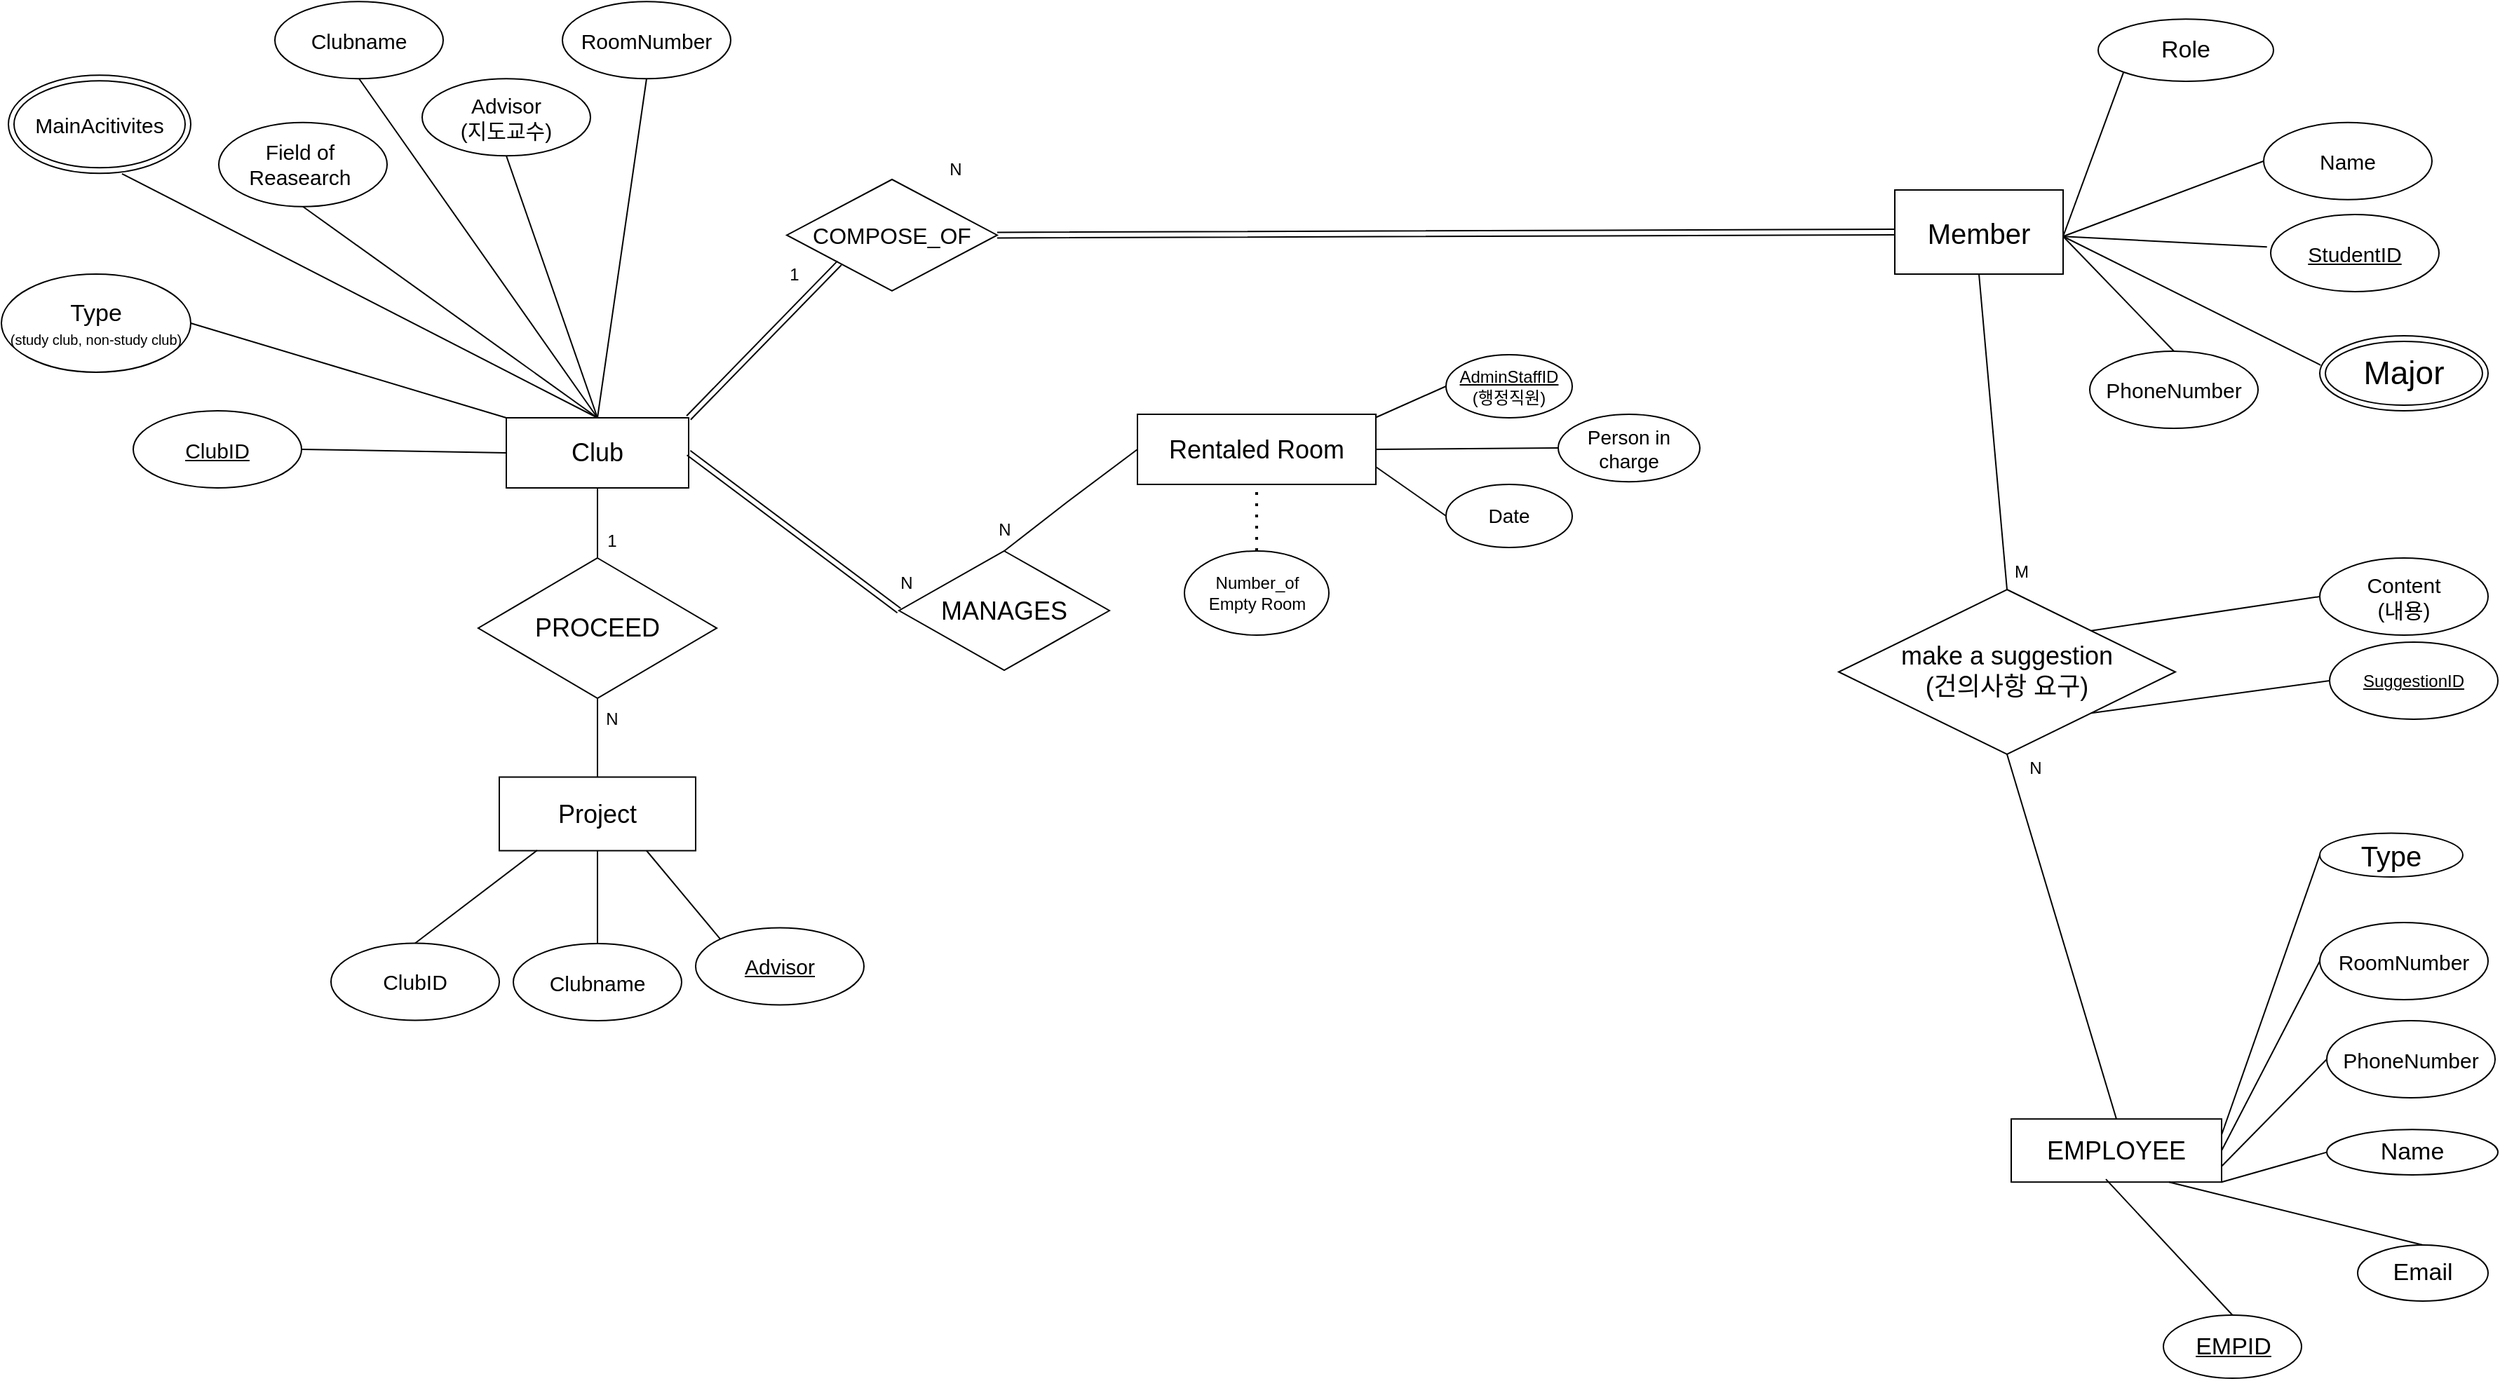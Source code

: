 <mxfile version="25.0.2" pages="2">
  <diagram id="C5RBs43oDa-KdzZeNtuy" name="ER diagram">
    <mxGraphModel dx="1793" dy="1045" grid="1" gridSize="10" guides="1" tooltips="1" connect="1" arrows="1" fold="1" page="1" pageScale="1" pageWidth="827" pageHeight="1169" math="0" shadow="0">
      <root>
        <mxCell id="WIyWlLk6GJQsqaUBKTNV-0" />
        <mxCell id="WIyWlLk6GJQsqaUBKTNV-1" parent="WIyWlLk6GJQsqaUBKTNV-0" />
        <mxCell id="vCmYuKzOBuhRr1PD6FDP-155" value="&lt;span style=&quot;font-size: 18px;&quot;&gt;PROCEED&lt;/span&gt;" style="rhombus;whiteSpace=wrap;html=1;" parent="WIyWlLk6GJQsqaUBKTNV-1" vertex="1">
          <mxGeometry x="660" y="450" width="170" height="100" as="geometry" />
        </mxCell>
        <mxCell id="vCmYuKzOBuhRr1PD6FDP-6" value="&lt;font style=&quot;font-size: 18px;&quot;&gt;Club&lt;/font&gt;" style="rounded=0;whiteSpace=wrap;html=1;" parent="WIyWlLk6GJQsqaUBKTNV-1" vertex="1">
          <mxGeometry x="680" y="350" width="130" height="50" as="geometry" />
        </mxCell>
        <mxCell id="vCmYuKzOBuhRr1PD6FDP-9" value="&lt;font style=&quot;font-size: 18px;&quot;&gt;MANAGES&lt;/font&gt;" style="rhombus;whiteSpace=wrap;html=1;" parent="WIyWlLk6GJQsqaUBKTNV-1" vertex="1">
          <mxGeometry x="960" y="445" width="150" height="85" as="geometry" />
        </mxCell>
        <mxCell id="vCmYuKzOBuhRr1PD6FDP-25" value="N" style="text;html=1;align=center;verticalAlign=middle;resizable=0;points=[];autosize=1;strokeColor=none;fillColor=none;" parent="WIyWlLk6GJQsqaUBKTNV-1" vertex="1">
          <mxGeometry x="950" y="453" width="30" height="30" as="geometry" />
        </mxCell>
        <mxCell id="vCmYuKzOBuhRr1PD6FDP-33" value="&lt;font style=&quot;font-size: 17px;&quot;&gt;Type&lt;/font&gt;&lt;div&gt;&lt;font style=&quot;font-size: 10px;&quot;&gt;(study club, non-study club)&lt;/font&gt;&lt;/div&gt;" style="ellipse;whiteSpace=wrap;html=1;" parent="WIyWlLk6GJQsqaUBKTNV-1" vertex="1">
          <mxGeometry x="320" y="247.5" width="135" height="70" as="geometry" />
        </mxCell>
        <mxCell id="vCmYuKzOBuhRr1PD6FDP-34" value="" style="endArrow=none;html=1;rounded=0;exitX=0;exitY=0;exitDx=0;exitDy=0;entryX=1;entryY=0.5;entryDx=0;entryDy=0;" parent="WIyWlLk6GJQsqaUBKTNV-1" source="vCmYuKzOBuhRr1PD6FDP-6" target="vCmYuKzOBuhRr1PD6FDP-33" edge="1">
          <mxGeometry width="50" height="50" relative="1" as="geometry">
            <mxPoint x="600" y="360" as="sourcePoint" />
            <mxPoint x="650" y="310" as="targetPoint" />
          </mxGeometry>
        </mxCell>
        <mxCell id="vCmYuKzOBuhRr1PD6FDP-42" value="&lt;font style=&quot;font-size: 15px;&quot;&gt;RoomNumber&lt;/font&gt;" style="ellipse;whiteSpace=wrap;html=1;" parent="WIyWlLk6GJQsqaUBKTNV-1" vertex="1">
          <mxGeometry x="720" y="53.13" width="120" height="55" as="geometry" />
        </mxCell>
        <mxCell id="vCmYuKzOBuhRr1PD6FDP-46" value="&lt;span style=&quot;font-size: 18px;&quot;&gt;EMPLOYEE&lt;/span&gt;" style="rounded=0;whiteSpace=wrap;html=1;" parent="WIyWlLk6GJQsqaUBKTNV-1" vertex="1">
          <mxGeometry x="1753" y="850.12" width="150" height="45" as="geometry" />
        </mxCell>
        <mxCell id="vCmYuKzOBuhRr1PD6FDP-60" value="&lt;font style=&quot;font-size: 15px;&quot;&gt;Field of&amp;nbsp;&lt;/font&gt;&lt;div&gt;&lt;font style=&quot;font-size: 15px;&quot;&gt;Reasearch&amp;nbsp;&lt;/font&gt;&lt;/div&gt;" style="ellipse;whiteSpace=wrap;html=1;" parent="WIyWlLk6GJQsqaUBKTNV-1" vertex="1">
          <mxGeometry x="475" y="139.38" width="120" height="60" as="geometry" />
        </mxCell>
        <mxCell id="vCmYuKzOBuhRr1PD6FDP-61" value="" style="endArrow=none;html=1;rounded=0;exitX=0.5;exitY=0;exitDx=0;exitDy=0;entryX=0.623;entryY=1.004;entryDx=0;entryDy=0;entryPerimeter=0;" parent="WIyWlLk6GJQsqaUBKTNV-1" source="vCmYuKzOBuhRr1PD6FDP-6" target="vCmYuKzOBuhRr1PD6FDP-78" edge="1">
          <mxGeometry width="50" height="50" relative="1" as="geometry">
            <mxPoint x="725" y="365" as="sourcePoint" />
            <mxPoint x="610" y="260" as="targetPoint" />
          </mxGeometry>
        </mxCell>
        <mxCell id="vCmYuKzOBuhRr1PD6FDP-62" value="" style="endArrow=none;html=1;rounded=0;entryX=0.5;entryY=1;entryDx=0;entryDy=0;exitX=0.5;exitY=0;exitDx=0;exitDy=0;" parent="WIyWlLk6GJQsqaUBKTNV-1" source="vCmYuKzOBuhRr1PD6FDP-6" target="vCmYuKzOBuhRr1PD6FDP-42" edge="1">
          <mxGeometry width="50" height="50" relative="1" as="geometry">
            <mxPoint x="726" y="360" as="sourcePoint" />
            <mxPoint x="680" y="255" as="targetPoint" />
          </mxGeometry>
        </mxCell>
        <mxCell id="vCmYuKzOBuhRr1PD6FDP-63" value="" style="endArrow=none;html=1;rounded=0;exitX=0.5;exitY=0;exitDx=0;exitDy=0;entryX=0.5;entryY=1;entryDx=0;entryDy=0;" parent="WIyWlLk6GJQsqaUBKTNV-1" source="vCmYuKzOBuhRr1PD6FDP-6" target="vCmYuKzOBuhRr1PD6FDP-60" edge="1">
          <mxGeometry width="50" height="50" relative="1" as="geometry">
            <mxPoint x="745" y="385" as="sourcePoint" />
            <mxPoint x="630" y="280" as="targetPoint" />
          </mxGeometry>
        </mxCell>
        <mxCell id="vCmYuKzOBuhRr1PD6FDP-67" value="" style="endArrow=none;html=1;rounded=0;exitX=0.5;exitY=0;exitDx=0;exitDy=0;entryX=0.5;entryY=1;entryDx=0;entryDy=0;" parent="WIyWlLk6GJQsqaUBKTNV-1" source="vCmYuKzOBuhRr1PD6FDP-155" target="vCmYuKzOBuhRr1PD6FDP-6" edge="1">
          <mxGeometry width="50" height="50" relative="1" as="geometry">
            <mxPoint x="830" y="520" as="sourcePoint" />
            <mxPoint x="880" y="470" as="targetPoint" />
            <Array as="points" />
          </mxGeometry>
        </mxCell>
        <mxCell id="vCmYuKzOBuhRr1PD6FDP-78" value="&lt;span style=&quot;font-size: 15px;&quot;&gt;MainAcitivites&lt;/span&gt;" style="ellipse;shape=doubleEllipse;whiteSpace=wrap;html=1;" parent="WIyWlLk6GJQsqaUBKTNV-1" vertex="1">
          <mxGeometry x="325" y="105.63" width="130" height="70" as="geometry" />
        </mxCell>
        <mxCell id="vCmYuKzOBuhRr1PD6FDP-84" value="&lt;font style=&quot;font-size: 17px;&quot;&gt;Email&lt;/font&gt;" style="ellipse;whiteSpace=wrap;html=1;" parent="WIyWlLk6GJQsqaUBKTNV-1" vertex="1">
          <mxGeometry x="2000" y="940" width="93" height="40" as="geometry" />
        </mxCell>
        <mxCell id="vCmYuKzOBuhRr1PD6FDP-85" value="&lt;font style=&quot;font-size: 15px;&quot;&gt;RoomNumber&lt;/font&gt;" style="ellipse;whiteSpace=wrap;html=1;" parent="WIyWlLk6GJQsqaUBKTNV-1" vertex="1">
          <mxGeometry x="1973" y="710" width="120" height="55" as="geometry" />
        </mxCell>
        <mxCell id="vCmYuKzOBuhRr1PD6FDP-89" value="&lt;font style=&quot;font-size: 20px;&quot;&gt;Type&lt;/font&gt;" style="ellipse;whiteSpace=wrap;html=1;" parent="WIyWlLk6GJQsqaUBKTNV-1" vertex="1">
          <mxGeometry x="1973" y="646.25" width="102" height="31.25" as="geometry" />
        </mxCell>
        <mxCell id="vCmYuKzOBuhRr1PD6FDP-97" value="" style="endArrow=none;html=1;rounded=0;entryX=1;entryY=0.25;entryDx=0;entryDy=0;exitX=0;exitY=0.5;exitDx=0;exitDy=0;" parent="WIyWlLk6GJQsqaUBKTNV-1" source="vCmYuKzOBuhRr1PD6FDP-89" target="vCmYuKzOBuhRr1PD6FDP-46" edge="1">
          <mxGeometry width="50" height="50" relative="1" as="geometry">
            <mxPoint x="1971" y="695.12" as="sourcePoint" />
            <mxPoint x="1971" y="795.12" as="targetPoint" />
          </mxGeometry>
        </mxCell>
        <mxCell id="vCmYuKzOBuhRr1PD6FDP-98" value="&lt;font style=&quot;font-size: 17px;&quot;&gt;Name&lt;/font&gt;" style="ellipse;whiteSpace=wrap;html=1;" parent="WIyWlLk6GJQsqaUBKTNV-1" vertex="1">
          <mxGeometry x="1978" y="857.62" width="122" height="32.38" as="geometry" />
        </mxCell>
        <mxCell id="vCmYuKzOBuhRr1PD6FDP-99" value="&lt;font style=&quot;font-size: 15px;&quot;&gt;PhoneNumber&lt;/font&gt;" style="ellipse;whiteSpace=wrap;html=1;" parent="WIyWlLk6GJQsqaUBKTNV-1" vertex="1">
          <mxGeometry x="1978" y="780" width="120" height="55" as="geometry" />
        </mxCell>
        <mxCell id="vCmYuKzOBuhRr1PD6FDP-100" value="" style="endArrow=none;html=1;rounded=0;exitX=0.75;exitY=1;exitDx=0;exitDy=0;entryX=0.5;entryY=0;entryDx=0;entryDy=0;" parent="WIyWlLk6GJQsqaUBKTNV-1" source="vCmYuKzOBuhRr1PD6FDP-46" target="vCmYuKzOBuhRr1PD6FDP-84" edge="1">
          <mxGeometry width="50" height="50" relative="1" as="geometry">
            <mxPoint x="1853" y="865.12" as="sourcePoint" />
            <mxPoint x="1903" y="815.12" as="targetPoint" />
          </mxGeometry>
        </mxCell>
        <mxCell id="vCmYuKzOBuhRr1PD6FDP-101" value="" style="endArrow=none;html=1;rounded=0;exitX=1;exitY=1;exitDx=0;exitDy=0;entryX=0;entryY=0.5;entryDx=0;entryDy=0;" parent="WIyWlLk6GJQsqaUBKTNV-1" source="vCmYuKzOBuhRr1PD6FDP-46" target="vCmYuKzOBuhRr1PD6FDP-98" edge="1">
          <mxGeometry width="50" height="50" relative="1" as="geometry">
            <mxPoint x="1876" y="905.12" as="sourcePoint" />
            <mxPoint x="1933" y="995.12" as="targetPoint" />
          </mxGeometry>
        </mxCell>
        <mxCell id="vCmYuKzOBuhRr1PD6FDP-102" value="" style="endArrow=none;html=1;rounded=0;exitX=1;exitY=0.75;exitDx=0;exitDy=0;entryX=0;entryY=0.5;entryDx=0;entryDy=0;" parent="WIyWlLk6GJQsqaUBKTNV-1" source="vCmYuKzOBuhRr1PD6FDP-46" target="vCmYuKzOBuhRr1PD6FDP-99" edge="1">
          <mxGeometry width="50" height="50" relative="1" as="geometry">
            <mxPoint x="1916" y="875.12" as="sourcePoint" />
            <mxPoint x="2006" y="960.12" as="targetPoint" />
          </mxGeometry>
        </mxCell>
        <mxCell id="vCmYuKzOBuhRr1PD6FDP-103" value="" style="endArrow=none;html=1;rounded=0;exitX=1;exitY=0.5;exitDx=0;exitDy=0;entryX=0;entryY=0.5;entryDx=0;entryDy=0;" parent="WIyWlLk6GJQsqaUBKTNV-1" source="vCmYuKzOBuhRr1PD6FDP-46" target="vCmYuKzOBuhRr1PD6FDP-85" edge="1">
          <mxGeometry width="50" height="50" relative="1" as="geometry">
            <mxPoint x="1909.5" y="866.12" as="sourcePoint" />
            <mxPoint x="2012.5" y="895.12" as="targetPoint" />
          </mxGeometry>
        </mxCell>
        <mxCell id="vCmYuKzOBuhRr1PD6FDP-111" value="" style="shape=link;html=1;rounded=0;entryX=0;entryY=0.5;entryDx=0;entryDy=0;exitX=1;exitY=0.5;exitDx=0;exitDy=0;" parent="WIyWlLk6GJQsqaUBKTNV-1" source="vCmYuKzOBuhRr1PD6FDP-6" target="vCmYuKzOBuhRr1PD6FDP-9" edge="1">
          <mxGeometry width="100" relative="1" as="geometry">
            <mxPoint x="1120" y="498" as="sourcePoint" />
            <mxPoint x="1290" y="390" as="targetPoint" />
          </mxGeometry>
        </mxCell>
        <mxCell id="vCmYuKzOBuhRr1PD6FDP-115" value="&lt;span style=&quot;font-size: 15px;&quot;&gt;Advisor&lt;/span&gt;&lt;div&gt;&lt;span style=&quot;font-size: 15px;&quot;&gt;(지도교수)&lt;/span&gt;&lt;/div&gt;" style="ellipse;whiteSpace=wrap;html=1;" parent="WIyWlLk6GJQsqaUBKTNV-1" vertex="1">
          <mxGeometry x="620" y="108.13" width="120" height="55" as="geometry" />
        </mxCell>
        <mxCell id="vCmYuKzOBuhRr1PD6FDP-116" value="" style="endArrow=none;html=1;rounded=0;entryX=0.5;entryY=1;entryDx=0;entryDy=0;exitX=0.5;exitY=0;exitDx=0;exitDy=0;" parent="WIyWlLk6GJQsqaUBKTNV-1" source="vCmYuKzOBuhRr1PD6FDP-6" target="vCmYuKzOBuhRr1PD6FDP-115" edge="1">
          <mxGeometry width="50" height="50" relative="1" as="geometry">
            <mxPoint x="755" y="375" as="sourcePoint" />
            <mxPoint x="640" y="118" as="targetPoint" />
          </mxGeometry>
        </mxCell>
        <mxCell id="vCmYuKzOBuhRr1PD6FDP-117" value="&lt;font style=&quot;font-size: 17px;&quot;&gt;Role&lt;/font&gt;" style="ellipse;whiteSpace=wrap;html=1;" parent="WIyWlLk6GJQsqaUBKTNV-1" vertex="1">
          <mxGeometry x="1815" y="65.63" width="125" height="44.37" as="geometry" />
        </mxCell>
        <mxCell id="vCmYuKzOBuhRr1PD6FDP-127" value="" style="endArrow=none;html=1;rounded=0;exitX=1;exitY=0.5;exitDx=0;exitDy=0;entryX=0;entryY=1;entryDx=0;entryDy=0;" parent="WIyWlLk6GJQsqaUBKTNV-1" target="vCmYuKzOBuhRr1PD6FDP-117" edge="1">
          <mxGeometry width="50" height="50" relative="1" as="geometry">
            <mxPoint x="1790" y="220.63" as="sourcePoint" />
            <mxPoint x="1898" y="277.5" as="targetPoint" />
          </mxGeometry>
        </mxCell>
        <mxCell id="vCmYuKzOBuhRr1PD6FDP-130" value="&lt;span style=&quot;font-size: 15px;&quot;&gt;Name&lt;/span&gt;" style="ellipse;whiteSpace=wrap;html=1;" parent="WIyWlLk6GJQsqaUBKTNV-1" vertex="1">
          <mxGeometry x="1933" y="139.38" width="120" height="55" as="geometry" />
        </mxCell>
        <mxCell id="vCmYuKzOBuhRr1PD6FDP-132" value="&lt;font style=&quot;font-size: 15px;&quot;&gt;Phone&lt;span style=&quot;color: rgba(0, 0, 0, 0); font-family: monospace; font-size: 0px; text-align: start; text-wrap: nowrap;&quot;&gt;%3CmxGraphModel%3E%3Croot%3E%3CmxCell%20id%3D%220%22%2F%3E%3CmxCell%20id%3D%221%22%20parent%3D%220%22%2F%3E%3CmxCell%20id%3D%222%22%20value%3D%22%26lt%3Bfont%20style%3D%26quot%3Bfont-size%3A%2015px%3B%26quot%3B%26gt%3BRoomNumber%26lt%3B%2Ffont%26gt%3B%22%20style%3D%22ellipse%3BwhiteSpace%3Dwrap%3Bhtml%3D1%3B%22%20vertex%3D%221%22%20parent%3D%221%22%3E%3CmxGeometry%20x%3D%221993%22%20y%3D%22607.5%22%20width%3D%22120%22%20height%3D%2255%22%20as%3D%22geometry%22%2F%3E%3C%2FmxCell%3E%3C%2Froot%3E%3C%2FmxGraphModel%3E&lt;/span&gt;&lt;span style=&quot;color: rgba(0, 0, 0, 0); font-family: monospace; font-size: 0px; text-align: start; text-wrap: nowrap;&quot;&gt;%3CmxGraphModel%3E%3Croot%3E%3CmxCell%20id%3D%220%22%2F%3E%3CmxCell%20id%3D%221%22%20parent%3D%220%22%2F%3E%3CmxCell%20id%3D%222%22%20value%3D%22%26lt%3Bfont%20style%3D%26quot%3Bfont-size%3A%2015px%3B%26quot%3B%26gt%3BRoomNumber%26lt%3B%2Ffont%26gt%3B%22%20style%3D%22ellipse%3BwhiteSpace%3Dwrap%3Bhtml%3D1%3B%22%20vertex%3D%221%22%20parent%3D%221%22%3E%3CmxGeometry%20x%3D%221993%22%20y%3D%22607.5%22%20width%3D%22120%22%20height%3D%2255%22%20as%3D%22geometry%22%2F%3E%3C%2FmxCell%3E%3C%2Froot%3E%3C%2FmxGraphModel%3E&lt;/span&gt;Number&lt;/font&gt;" style="ellipse;whiteSpace=wrap;html=1;" parent="WIyWlLk6GJQsqaUBKTNV-1" vertex="1">
          <mxGeometry x="1809" y="302.5" width="120" height="55" as="geometry" />
        </mxCell>
        <mxCell id="vCmYuKzOBuhRr1PD6FDP-133" value="&lt;span style=&quot;font-size: 15px;&quot;&gt;&lt;u&gt;StudentID&lt;/u&gt;&lt;/span&gt;" style="ellipse;whiteSpace=wrap;html=1;" parent="WIyWlLk6GJQsqaUBKTNV-1" vertex="1">
          <mxGeometry x="1938" y="205" width="120" height="55" as="geometry" />
        </mxCell>
        <mxCell id="vCmYuKzOBuhRr1PD6FDP-135" value="" style="endArrow=none;html=1;rounded=0;exitX=1;exitY=0.5;exitDx=0;exitDy=0;entryX=0;entryY=0.5;entryDx=0;entryDy=0;" parent="WIyWlLk6GJQsqaUBKTNV-1" target="vCmYuKzOBuhRr1PD6FDP-130" edge="1">
          <mxGeometry width="50" height="50" relative="1" as="geometry">
            <mxPoint x="1790" y="220.63" as="sourcePoint" />
            <mxPoint x="1844" y="168.5" as="targetPoint" />
          </mxGeometry>
        </mxCell>
        <mxCell id="vCmYuKzOBuhRr1PD6FDP-136" value="" style="endArrow=none;html=1;rounded=0;exitX=1;exitY=0.5;exitDx=0;exitDy=0;entryX=-0.022;entryY=0.421;entryDx=0;entryDy=0;entryPerimeter=0;" parent="WIyWlLk6GJQsqaUBKTNV-1" target="vCmYuKzOBuhRr1PD6FDP-133" edge="1">
          <mxGeometry width="50" height="50" relative="1" as="geometry">
            <mxPoint x="1790" y="220.63" as="sourcePoint" />
            <mxPoint x="1943" y="176.5" as="targetPoint" />
          </mxGeometry>
        </mxCell>
        <mxCell id="vCmYuKzOBuhRr1PD6FDP-137" value="" style="endArrow=none;html=1;rounded=0;exitX=1;exitY=0.5;exitDx=0;exitDy=0;entryX=0.005;entryY=0.39;entryDx=0;entryDy=0;entryPerimeter=0;" parent="WIyWlLk6GJQsqaUBKTNV-1" target="vCmYuKzOBuhRr1PD6FDP-141" edge="1">
          <mxGeometry width="50" height="50" relative="1" as="geometry">
            <mxPoint x="1790" y="220.63" as="sourcePoint" />
            <mxPoint x="1929.0" y="300.63" as="targetPoint" />
          </mxGeometry>
        </mxCell>
        <mxCell id="vCmYuKzOBuhRr1PD6FDP-138" value="" style="endArrow=none;html=1;rounded=0;entryX=0.5;entryY=0;entryDx=0;entryDy=0;exitX=1;exitY=0.5;exitDx=0;exitDy=0;" parent="WIyWlLk6GJQsqaUBKTNV-1" target="vCmYuKzOBuhRr1PD6FDP-132" edge="1">
          <mxGeometry width="50" height="50" relative="1" as="geometry">
            <mxPoint x="1790" y="220.63" as="sourcePoint" />
            <mxPoint x="1943" y="302.5" as="targetPoint" />
          </mxGeometry>
        </mxCell>
        <mxCell id="vCmYuKzOBuhRr1PD6FDP-139" value="&lt;span style=&quot;font-size: 15px;&quot;&gt;Clubname&lt;/span&gt;" style="ellipse;whiteSpace=wrap;html=1;" parent="WIyWlLk6GJQsqaUBKTNV-1" vertex="1">
          <mxGeometry x="515" y="53.13" width="120" height="55" as="geometry" />
        </mxCell>
        <mxCell id="vCmYuKzOBuhRr1PD6FDP-140" value="" style="endArrow=none;html=1;rounded=0;entryX=0.5;entryY=1;entryDx=0;entryDy=0;exitX=0.5;exitY=0;exitDx=0;exitDy=0;" parent="WIyWlLk6GJQsqaUBKTNV-1" source="vCmYuKzOBuhRr1PD6FDP-6" target="vCmYuKzOBuhRr1PD6FDP-139" edge="1">
          <mxGeometry width="50" height="50" relative="1" as="geometry">
            <mxPoint x="755" y="375" as="sourcePoint" />
            <mxPoint x="690" y="173" as="targetPoint" />
          </mxGeometry>
        </mxCell>
        <mxCell id="vCmYuKzOBuhRr1PD6FDP-141" value="&lt;font style=&quot;font-size: 23px;&quot;&gt;Major&lt;/font&gt;" style="ellipse;shape=doubleEllipse;whiteSpace=wrap;html=1;" parent="WIyWlLk6GJQsqaUBKTNV-1" vertex="1">
          <mxGeometry x="1973" y="291.56" width="120" height="53.44" as="geometry" />
        </mxCell>
        <mxCell id="vCmYuKzOBuhRr1PD6FDP-152" value="N" style="text;html=1;align=center;verticalAlign=middle;resizable=0;points=[];autosize=1;strokeColor=none;fillColor=none;" parent="WIyWlLk6GJQsqaUBKTNV-1" vertex="1">
          <mxGeometry x="740" y="550" width="30" height="30" as="geometry" />
        </mxCell>
        <mxCell id="vCmYuKzOBuhRr1PD6FDP-154" value="1" style="text;html=1;align=center;verticalAlign=middle;resizable=0;points=[];autosize=1;strokeColor=none;fillColor=none;" parent="WIyWlLk6GJQsqaUBKTNV-1" vertex="1">
          <mxGeometry x="740" y="423" width="30" height="30" as="geometry" />
        </mxCell>
        <mxCell id="vCmYuKzOBuhRr1PD6FDP-157" value="&lt;font style=&quot;font-size: 16px;&quot;&gt;COMPOSE_OF&lt;/font&gt;" style="rhombus;whiteSpace=wrap;html=1;" parent="WIyWlLk6GJQsqaUBKTNV-1" vertex="1">
          <mxGeometry x="880" y="180" width="150" height="79.44" as="geometry" />
        </mxCell>
        <mxCell id="vCmYuKzOBuhRr1PD6FDP-161" value="" style="shape=link;html=1;rounded=0;exitX=1;exitY=0;exitDx=0;exitDy=0;entryX=0;entryY=1;entryDx=0;entryDy=0;" parent="WIyWlLk6GJQsqaUBKTNV-1" source="vCmYuKzOBuhRr1PD6FDP-6" target="vCmYuKzOBuhRr1PD6FDP-157" edge="1">
          <mxGeometry width="100" relative="1" as="geometry">
            <mxPoint x="960" y="340" as="sourcePoint" />
            <mxPoint x="912.5" y="244.58" as="targetPoint" />
          </mxGeometry>
        </mxCell>
        <mxCell id="vCmYuKzOBuhRr1PD6FDP-162" value="" style="shape=link;html=1;rounded=0;exitX=1;exitY=0.5;exitDx=0;exitDy=0;entryX=0;entryY=0.5;entryDx=0;entryDy=0;" parent="WIyWlLk6GJQsqaUBKTNV-1" source="vCmYuKzOBuhRr1PD6FDP-157" target="vCmYuKzOBuhRr1PD6FDP-170" edge="1">
          <mxGeometry width="100" relative="1" as="geometry">
            <mxPoint x="997.5" y="194.86" as="sourcePoint" />
            <mxPoint x="1102" y="123.13" as="targetPoint" />
          </mxGeometry>
        </mxCell>
        <mxCell id="vCmYuKzOBuhRr1PD6FDP-163" value="1" style="text;html=1;align=center;verticalAlign=middle;resizable=0;points=[];autosize=1;strokeColor=none;fillColor=none;" parent="WIyWlLk6GJQsqaUBKTNV-1" vertex="1">
          <mxGeometry x="870" y="233.13" width="30" height="30" as="geometry" />
        </mxCell>
        <mxCell id="vCmYuKzOBuhRr1PD6FDP-164" value="N" style="text;html=1;align=center;verticalAlign=middle;resizable=0;points=[];autosize=1;strokeColor=none;fillColor=none;" parent="WIyWlLk6GJQsqaUBKTNV-1" vertex="1">
          <mxGeometry x="985" y="158.13" width="30" height="30" as="geometry" />
        </mxCell>
        <mxCell id="vCmYuKzOBuhRr1PD6FDP-170" value="&lt;span style=&quot;font-size: 20px;&quot;&gt;Member&lt;/span&gt;" style="rounded=0;whiteSpace=wrap;html=1;" parent="WIyWlLk6GJQsqaUBKTNV-1" vertex="1">
          <mxGeometry x="1670" y="187.5" width="120" height="60" as="geometry" />
        </mxCell>
        <mxCell id="vCmYuKzOBuhRr1PD6FDP-174" value="&lt;span style=&quot;font-size: 18px;&quot;&gt;Rentaled Room&lt;/span&gt;" style="rounded=0;whiteSpace=wrap;html=1;" parent="WIyWlLk6GJQsqaUBKTNV-1" vertex="1">
          <mxGeometry x="1130" y="347.5" width="170" height="50" as="geometry" />
        </mxCell>
        <mxCell id="vCmYuKzOBuhRr1PD6FDP-175" value="" style="endArrow=none;html=1;rounded=0;entryX=0;entryY=0.5;entryDx=0;entryDy=0;exitX=0.5;exitY=0;exitDx=0;exitDy=0;" parent="WIyWlLk6GJQsqaUBKTNV-1" source="vCmYuKzOBuhRr1PD6FDP-9" target="vCmYuKzOBuhRr1PD6FDP-174" edge="1">
          <mxGeometry width="50" height="50" relative="1" as="geometry">
            <mxPoint x="1008" y="476" as="sourcePoint" />
            <mxPoint x="990" y="413" as="targetPoint" />
            <Array as="points">
              <mxPoint x="1080" y="410" />
            </Array>
          </mxGeometry>
        </mxCell>
        <mxCell id="vCmYuKzOBuhRr1PD6FDP-176" value="&lt;div style=&quot;&quot;&gt;&lt;font face=&quot;noto, notojp, notokr, Helvetica, Microsoft YaHei, Apple SD Gothic Neo, Malgun Gothic, 맑은 고딕, Dotum, 돋움, sans-serif&quot;&gt;&lt;span style=&quot;font-size: 14px;&quot;&gt;Person in charge&lt;/span&gt;&lt;/font&gt;&lt;/div&gt;" style="ellipse;whiteSpace=wrap;html=1;align=center;fillColor=default;labelBackgroundColor=none;fontColor=default;" parent="WIyWlLk6GJQsqaUBKTNV-1" vertex="1">
          <mxGeometry x="1430" y="347.5" width="101" height="48.12" as="geometry" />
        </mxCell>
        <mxCell id="vCmYuKzOBuhRr1PD6FDP-177" value="&lt;u&gt;AdminStaffID&lt;/u&gt;&lt;div&gt;(행정직원)&lt;/div&gt;" style="ellipse;whiteSpace=wrap;html=1;" parent="WIyWlLk6GJQsqaUBKTNV-1" vertex="1">
          <mxGeometry x="1350" y="305" width="90" height="45" as="geometry" />
        </mxCell>
        <mxCell id="vCmYuKzOBuhRr1PD6FDP-178" value="" style="endArrow=none;html=1;rounded=0;entryX=1;entryY=0.5;entryDx=0;entryDy=0;exitX=0;exitY=0.5;exitDx=0;exitDy=0;" parent="WIyWlLk6GJQsqaUBKTNV-1" source="vCmYuKzOBuhRr1PD6FDP-176" target="vCmYuKzOBuhRr1PD6FDP-174" edge="1">
          <mxGeometry width="50" height="50" relative="1" as="geometry">
            <mxPoint x="1539" y="663.25" as="sourcePoint" />
            <mxPoint x="1319" y="374.75" as="targetPoint" />
          </mxGeometry>
        </mxCell>
        <mxCell id="vCmYuKzOBuhRr1PD6FDP-179" value="" style="endArrow=none;html=1;rounded=0;entryX=1;entryY=0;entryDx=0;entryDy=0;exitX=0;exitY=0.5;exitDx=0;exitDy=0;" parent="WIyWlLk6GJQsqaUBKTNV-1" source="vCmYuKzOBuhRr1PD6FDP-177" edge="1">
          <mxGeometry width="50" height="50" relative="1" as="geometry">
            <mxPoint x="1529" y="348.25" as="sourcePoint" />
            <mxPoint x="1300" y="349.75" as="targetPoint" />
            <Array as="points" />
          </mxGeometry>
        </mxCell>
        <mxCell id="vCmYuKzOBuhRr1PD6FDP-180" value="" style="endArrow=none;html=1;rounded=0;entryX=1;entryY=0.75;entryDx=0;entryDy=0;exitX=0;exitY=0.5;exitDx=0;exitDy=0;" parent="WIyWlLk6GJQsqaUBKTNV-1" source="vCmYuKzOBuhRr1PD6FDP-181" target="vCmYuKzOBuhRr1PD6FDP-174" edge="1">
          <mxGeometry width="50" height="50" relative="1" as="geometry">
            <mxPoint x="1545" y="336.13" as="sourcePoint" />
            <mxPoint x="1300" y="398.75" as="targetPoint" />
          </mxGeometry>
        </mxCell>
        <mxCell id="vCmYuKzOBuhRr1PD6FDP-181" value="&lt;span style=&quot;font-family: noto, notojp, notokr, Helvetica, &amp;quot;Microsoft YaHei&amp;quot;, &amp;quot;Apple SD Gothic Neo&amp;quot;, &amp;quot;Malgun Gothic&amp;quot;, &amp;quot;맑은 고딕&amp;quot;, Dotum, 돋움, sans-serif; text-align: left;&quot;&gt;&lt;font style=&quot;font-size: 14px;&quot;&gt;Date&lt;/font&gt;&lt;/span&gt;" style="ellipse;whiteSpace=wrap;html=1;labelBackgroundColor=none;fontColor=default;" parent="WIyWlLk6GJQsqaUBKTNV-1" vertex="1">
          <mxGeometry x="1350" y="397.5" width="90" height="45" as="geometry" />
        </mxCell>
        <mxCell id="vCmYuKzOBuhRr1PD6FDP-184" value="" style="endArrow=none;dashed=1;html=1;dashPattern=1 3;strokeWidth=2;rounded=0;entryX=0.5;entryY=1;entryDx=0;entryDy=0;exitX=0.5;exitY=0;exitDx=0;exitDy=0;" parent="WIyWlLk6GJQsqaUBKTNV-1" source="vCmYuKzOBuhRr1PD6FDP-185" target="vCmYuKzOBuhRr1PD6FDP-174" edge="1">
          <mxGeometry width="50" height="50" relative="1" as="geometry">
            <mxPoint x="1230" y="470" as="sourcePoint" />
            <mxPoint x="1360" y="440" as="targetPoint" />
          </mxGeometry>
        </mxCell>
        <mxCell id="vCmYuKzOBuhRr1PD6FDP-185" value="Number_of&lt;div&gt;Empty Room&lt;/div&gt;" style="ellipse;whiteSpace=wrap;html=1;" parent="WIyWlLk6GJQsqaUBKTNV-1" vertex="1">
          <mxGeometry x="1163.5" y="445" width="103" height="60" as="geometry" />
        </mxCell>
        <mxCell id="vCmYuKzOBuhRr1PD6FDP-186" value="N" style="text;html=1;align=center;verticalAlign=middle;resizable=0;points=[];autosize=1;strokeColor=none;fillColor=none;" parent="WIyWlLk6GJQsqaUBKTNV-1" vertex="1">
          <mxGeometry x="1020" y="415" width="30" height="30" as="geometry" />
        </mxCell>
        <mxCell id="vCmYuKzOBuhRr1PD6FDP-188" value="&lt;span style=&quot;font-size: 18px;&quot;&gt;make a suggestion&lt;/span&gt;&lt;div&gt;&lt;span style=&quot;font-size: 18px;&quot;&gt;(건의사항 요구)&lt;/span&gt;&lt;/div&gt;" style="rhombus;whiteSpace=wrap;html=1;" parent="WIyWlLk6GJQsqaUBKTNV-1" vertex="1">
          <mxGeometry x="1630" y="472.5" width="240" height="117.5" as="geometry" />
        </mxCell>
        <mxCell id="vCmYuKzOBuhRr1PD6FDP-189" value="" style="endArrow=none;html=1;rounded=0;entryX=0.5;entryY=1;entryDx=0;entryDy=0;exitX=0.5;exitY=0;exitDx=0;exitDy=0;" parent="WIyWlLk6GJQsqaUBKTNV-1" source="vCmYuKzOBuhRr1PD6FDP-188" target="vCmYuKzOBuhRr1PD6FDP-170" edge="1">
          <mxGeometry width="50" height="50" relative="1" as="geometry">
            <mxPoint x="1710" y="570" as="sourcePoint" />
            <mxPoint x="1760" y="520" as="targetPoint" />
            <Array as="points" />
          </mxGeometry>
        </mxCell>
        <mxCell id="vCmYuKzOBuhRr1PD6FDP-190" value="" style="endArrow=none;html=1;rounded=0;entryX=0.5;entryY=1;entryDx=0;entryDy=0;exitX=0.5;exitY=0;exitDx=0;exitDy=0;" parent="WIyWlLk6GJQsqaUBKTNV-1" source="vCmYuKzOBuhRr1PD6FDP-46" target="vCmYuKzOBuhRr1PD6FDP-188" edge="1">
          <mxGeometry width="50" height="50" relative="1" as="geometry">
            <mxPoint x="1840" y="820.12" as="sourcePoint" />
            <mxPoint x="1800" y="590.12" as="targetPoint" />
            <Array as="points" />
          </mxGeometry>
        </mxCell>
        <mxCell id="vCmYuKzOBuhRr1PD6FDP-194" value="M" style="text;html=1;align=center;verticalAlign=middle;resizable=0;points=[];autosize=1;strokeColor=none;fillColor=none;" parent="WIyWlLk6GJQsqaUBKTNV-1" vertex="1">
          <mxGeometry x="1745" y="445" width="30" height="30" as="geometry" />
        </mxCell>
        <mxCell id="vCmYuKzOBuhRr1PD6FDP-195" value="N" style="text;html=1;align=center;verticalAlign=middle;resizable=0;points=[];autosize=1;strokeColor=none;fillColor=none;" parent="WIyWlLk6GJQsqaUBKTNV-1" vertex="1">
          <mxGeometry x="1755" y="585" width="30" height="30" as="geometry" />
        </mxCell>
        <mxCell id="vCmYuKzOBuhRr1PD6FDP-196" value="&lt;span style=&quot;font-size: 15px;&quot;&gt;Content&lt;/span&gt;&lt;div&gt;&lt;span style=&quot;font-size: 15px;&quot;&gt;(내용)&lt;/span&gt;&lt;/div&gt;" style="ellipse;whiteSpace=wrap;html=1;" parent="WIyWlLk6GJQsqaUBKTNV-1" vertex="1">
          <mxGeometry x="1973" y="450" width="120" height="55" as="geometry" />
        </mxCell>
        <mxCell id="vCmYuKzOBuhRr1PD6FDP-198" value="" style="endArrow=none;html=1;rounded=0;exitX=1;exitY=0;exitDx=0;exitDy=0;entryX=0;entryY=0.5;entryDx=0;entryDy=0;" parent="WIyWlLk6GJQsqaUBKTNV-1" source="vCmYuKzOBuhRr1PD6FDP-188" target="vCmYuKzOBuhRr1PD6FDP-196" edge="1">
          <mxGeometry width="50" height="50" relative="1" as="geometry">
            <mxPoint x="1770" y="510" as="sourcePoint" />
            <mxPoint x="1820" y="460" as="targetPoint" />
          </mxGeometry>
        </mxCell>
        <mxCell id="d4KhPjms4J9oD2DfzJ6Q-2" value="&lt;font style=&quot;font-size: 18px;&quot;&gt;Project&lt;/font&gt;" style="whiteSpace=wrap;html=1;align=center;" parent="WIyWlLk6GJQsqaUBKTNV-1" vertex="1">
          <mxGeometry x="675" y="606.25" width="140" height="52.5" as="geometry" />
        </mxCell>
        <mxCell id="FsqOEDa707_bFEUWgg3E-0" value="&lt;span style=&quot;font-size: 15px;&quot;&gt;&lt;u&gt;ClubID&lt;/u&gt;&lt;/span&gt;" style="ellipse;whiteSpace=wrap;html=1;" parent="WIyWlLk6GJQsqaUBKTNV-1" vertex="1">
          <mxGeometry x="414" y="345" width="120" height="55" as="geometry" />
        </mxCell>
        <mxCell id="FsqOEDa707_bFEUWgg3E-1" value="" style="endArrow=none;html=1;rounded=0;entryX=1;entryY=0.5;entryDx=0;entryDy=0;exitX=0;exitY=0.5;exitDx=0;exitDy=0;" parent="WIyWlLk6GJQsqaUBKTNV-1" source="vCmYuKzOBuhRr1PD6FDP-6" target="FsqOEDa707_bFEUWgg3E-0" edge="1">
          <mxGeometry width="50" height="50" relative="1" as="geometry">
            <mxPoint x="755" y="360" as="sourcePoint" />
            <mxPoint x="790" y="118" as="targetPoint" />
          </mxGeometry>
        </mxCell>
        <mxCell id="9hyCEh7rMGSEmo8F7DcR-2" value="&lt;u&gt;SuggestionID&lt;/u&gt;" style="ellipse;whiteSpace=wrap;html=1;" parent="WIyWlLk6GJQsqaUBKTNV-1" vertex="1">
          <mxGeometry x="1980" y="510" width="120" height="55" as="geometry" />
        </mxCell>
        <mxCell id="9hyCEh7rMGSEmo8F7DcR-3" value="" style="endArrow=none;html=1;rounded=0;exitX=1;exitY=1;exitDx=0;exitDy=0;entryX=0;entryY=0.5;entryDx=0;entryDy=0;" parent="WIyWlLk6GJQsqaUBKTNV-1" source="vCmYuKzOBuhRr1PD6FDP-188" target="9hyCEh7rMGSEmo8F7DcR-2" edge="1">
          <mxGeometry width="50" height="50" relative="1" as="geometry">
            <mxPoint x="1820" y="512" as="sourcePoint" />
            <mxPoint x="1905" y="483" as="targetPoint" />
          </mxGeometry>
        </mxCell>
        <mxCell id="9hyCEh7rMGSEmo8F7DcR-6" value="" style="endArrow=none;html=1;rounded=0;exitX=0.5;exitY=0;exitDx=0;exitDy=0;entryX=0.5;entryY=1;entryDx=0;entryDy=0;" parent="WIyWlLk6GJQsqaUBKTNV-1" source="d4KhPjms4J9oD2DfzJ6Q-2" target="vCmYuKzOBuhRr1PD6FDP-155" edge="1">
          <mxGeometry width="50" height="50" relative="1" as="geometry">
            <mxPoint x="740" y="620" as="sourcePoint" />
            <mxPoint x="740" y="570" as="targetPoint" />
            <Array as="points" />
          </mxGeometry>
        </mxCell>
        <mxCell id="9hyCEh7rMGSEmo8F7DcR-8" value="&lt;font style=&quot;font-size: 17px;&quot;&gt;&lt;u&gt;EMPID&lt;/u&gt;&lt;/font&gt;" style="ellipse;whiteSpace=wrap;html=1;" parent="WIyWlLk6GJQsqaUBKTNV-1" vertex="1">
          <mxGeometry x="1861.5" y="990" width="98.5" height="45" as="geometry" />
        </mxCell>
        <mxCell id="9hyCEh7rMGSEmo8F7DcR-9" value="" style="endArrow=none;html=1;rounded=0;exitX=0.45;exitY=0.955;exitDx=0;exitDy=0;entryX=0.5;entryY=0;entryDx=0;entryDy=0;exitPerimeter=0;" parent="WIyWlLk6GJQsqaUBKTNV-1" source="vCmYuKzOBuhRr1PD6FDP-46" target="9hyCEh7rMGSEmo8F7DcR-8" edge="1">
          <mxGeometry width="50" height="50" relative="1" as="geometry">
            <mxPoint x="1714.5" y="960" as="sourcePoint" />
            <mxPoint x="1751.5" y="880.12" as="targetPoint" />
          </mxGeometry>
        </mxCell>
        <mxCell id="9hyCEh7rMGSEmo8F7DcR-10" value="&lt;span style=&quot;font-size: 15px;&quot;&gt;Clubname&lt;/span&gt;" style="ellipse;whiteSpace=wrap;html=1;" parent="WIyWlLk6GJQsqaUBKTNV-1" vertex="1">
          <mxGeometry x="685" y="725" width="120" height="55" as="geometry" />
        </mxCell>
        <mxCell id="9hyCEh7rMGSEmo8F7DcR-11" value="" style="endArrow=none;html=1;rounded=0;entryX=0.5;entryY=0;entryDx=0;entryDy=0;exitX=0.5;exitY=1;exitDx=0;exitDy=0;" parent="WIyWlLk6GJQsqaUBKTNV-1" source="d4KhPjms4J9oD2DfzJ6Q-2" target="9hyCEh7rMGSEmo8F7DcR-10" edge="1">
          <mxGeometry width="50" height="50" relative="1" as="geometry">
            <mxPoint x="740" y="772" as="sourcePoint" />
            <mxPoint x="570" y="530" as="targetPoint" />
          </mxGeometry>
        </mxCell>
        <mxCell id="9hyCEh7rMGSEmo8F7DcR-12" value="&lt;span style=&quot;font-size: 15px;&quot;&gt;&lt;u&gt;Advisor&lt;/u&gt;&lt;/span&gt;" style="ellipse;whiteSpace=wrap;html=1;" parent="WIyWlLk6GJQsqaUBKTNV-1" vertex="1">
          <mxGeometry x="815" y="713.75" width="120" height="55" as="geometry" />
        </mxCell>
        <mxCell id="9hyCEh7rMGSEmo8F7DcR-13" value="" style="endArrow=none;html=1;rounded=0;entryX=0;entryY=0;entryDx=0;entryDy=0;exitX=0.75;exitY=1;exitDx=0;exitDy=0;" parent="WIyWlLk6GJQsqaUBKTNV-1" source="d4KhPjms4J9oD2DfzJ6Q-2" target="9hyCEh7rMGSEmo8F7DcR-12" edge="1">
          <mxGeometry width="50" height="50" relative="1" as="geometry">
            <mxPoint x="810" y="665.25" as="sourcePoint" />
            <mxPoint x="720" y="731.25" as="targetPoint" />
          </mxGeometry>
        </mxCell>
        <mxCell id="9hyCEh7rMGSEmo8F7DcR-20" value="&lt;span style=&quot;font-size: 15px;&quot;&gt;ClubID&lt;/span&gt;" style="ellipse;whiteSpace=wrap;html=1;" parent="WIyWlLk6GJQsqaUBKTNV-1" vertex="1">
          <mxGeometry x="555" y="724.75" width="120" height="55" as="geometry" />
        </mxCell>
        <mxCell id="9hyCEh7rMGSEmo8F7DcR-21" value="" style="endArrow=none;html=1;rounded=0;entryX=0.5;entryY=0;entryDx=0;entryDy=0;exitX=0.193;exitY=0.995;exitDx=0;exitDy=0;exitPerimeter=0;" parent="WIyWlLk6GJQsqaUBKTNV-1" source="d4KhPjms4J9oD2DfzJ6Q-2" target="9hyCEh7rMGSEmo8F7DcR-20" edge="1">
          <mxGeometry width="50" height="50" relative="1" as="geometry">
            <mxPoint x="615" y="658.75" as="sourcePoint" />
            <mxPoint x="440" y="529.75" as="targetPoint" />
          </mxGeometry>
        </mxCell>
      </root>
    </mxGraphModel>
  </diagram>
  <diagram id="0QTB9-K3Yqa5ynkcqbcC" name="DB schema">
    <mxGraphModel dx="954" dy="657" grid="1" gridSize="10" guides="1" tooltips="1" connect="1" arrows="1" fold="1" page="1" pageScale="1" pageWidth="1169" pageHeight="827" math="0" shadow="0">
      <root>
        <mxCell id="0" />
        <mxCell id="1" parent="0" />
        <mxCell id="zfn-MgXJD_NOxzqHw20s-2" value="ClubID" style="rounded=0;whiteSpace=wrap;html=1;" parent="1" vertex="1">
          <mxGeometry x="160" y="200" width="120" height="60" as="geometry" />
        </mxCell>
        <mxCell id="zfn-MgXJD_NOxzqHw20s-3" value="Name" style="rounded=0;whiteSpace=wrap;html=1;" parent="1" vertex="1">
          <mxGeometry x="280" y="200" width="120" height="60" as="geometry" />
        </mxCell>
        <mxCell id="zfn-MgXJD_NOxzqHw20s-9" value="Type" style="rounded=0;whiteSpace=wrap;html=1;" parent="1" vertex="1">
          <mxGeometry x="400" y="200" width="120" height="60" as="geometry" />
        </mxCell>
        <mxCell id="zfn-MgXJD_NOxzqHw20s-10" value="MainActivities" style="rounded=0;whiteSpace=wrap;html=1;" parent="1" vertex="1">
          <mxGeometry x="520" y="200" width="120" height="60" as="geometry" />
        </mxCell>
        <mxCell id="zfn-MgXJD_NOxzqHw20s-11" value="FieldofResearch" style="rounded=0;whiteSpace=wrap;html=1;" parent="1" vertex="1">
          <mxGeometry x="760" y="200" width="120" height="60" as="geometry" />
        </mxCell>
        <mxCell id="zfn-MgXJD_NOxzqHw20s-12" value="FieldofActivity" style="rounded=0;whiteSpace=wrap;html=1;" parent="1" vertex="1">
          <mxGeometry x="640" y="200" width="120" height="60" as="geometry" />
        </mxCell>
        <mxCell id="zfn-MgXJD_NOxzqHw20s-13" value="Advisor" style="rounded=0;whiteSpace=wrap;html=1;" parent="1" vertex="1">
          <mxGeometry x="880" y="200" width="120" height="60" as="geometry" />
        </mxCell>
        <mxCell id="zfn-MgXJD_NOxzqHw20s-14" value="RoomNumber" style="rounded=0;whiteSpace=wrap;html=1;" parent="1" vertex="1">
          <mxGeometry x="1000" y="200" width="120" height="60" as="geometry" />
        </mxCell>
        <mxCell id="zfn-MgXJD_NOxzqHw20s-15" value="&lt;font style=&quot;font-size: 16px;&quot;&gt;&lt;b&gt;Club&lt;/b&gt;&lt;/font&gt;" style="text;html=1;align=center;verticalAlign=middle;whiteSpace=wrap;rounded=0;" parent="1" vertex="1">
          <mxGeometry x="140" y="160" width="60" height="30" as="geometry" />
        </mxCell>
        <mxCell id="zfn-MgXJD_NOxzqHw20s-16" value="MemberId" style="rounded=0;whiteSpace=wrap;html=1;" parent="1" vertex="1">
          <mxGeometry x="160" y="400" width="120" height="60" as="geometry" />
        </mxCell>
        <mxCell id="zfn-MgXJD_NOxzqHw20s-17" value="Name" style="rounded=0;whiteSpace=wrap;html=1;" parent="1" vertex="1">
          <mxGeometry x="280" y="400" width="120" height="60" as="geometry" />
        </mxCell>
        <mxCell id="zfn-MgXJD_NOxzqHw20s-18" value="StudentID" style="rounded=0;whiteSpace=wrap;html=1;" parent="1" vertex="1">
          <mxGeometry x="400" y="400" width="120" height="60" as="geometry" />
        </mxCell>
        <mxCell id="zfn-MgXJD_NOxzqHw20s-19" value="PhoneNumber" style="rounded=0;whiteSpace=wrap;html=1;" parent="1" vertex="1">
          <mxGeometry x="520" y="400" width="120" height="60" as="geometry" />
        </mxCell>
        <mxCell id="zfn-MgXJD_NOxzqHw20s-20" value="Type" style="rounded=0;whiteSpace=wrap;html=1;" parent="1" vertex="1">
          <mxGeometry x="760" y="400" width="120" height="60" as="geometry" />
        </mxCell>
        <mxCell id="zfn-MgXJD_NOxzqHw20s-21" value="Major" style="rounded=0;whiteSpace=wrap;html=1;" parent="1" vertex="1">
          <mxGeometry x="640" y="400" width="120" height="60" as="geometry" />
        </mxCell>
        <mxCell id="zfn-MgXJD_NOxzqHw20s-24" value="&lt;font style=&quot;font-size: 16px;&quot;&gt;&lt;b&gt;Member&lt;/b&gt;&lt;/font&gt;" style="text;html=1;align=center;verticalAlign=middle;whiteSpace=wrap;rounded=0;" parent="1" vertex="1">
          <mxGeometry x="140" y="360" width="90" height="30" as="geometry" />
        </mxCell>
        <mxCell id="zfn-MgXJD_NOxzqHw20s-25" value="&lt;u&gt;EmployeeID&lt;/u&gt;" style="rounded=0;whiteSpace=wrap;html=1;" parent="1" vertex="1">
          <mxGeometry x="160" y="610" width="120" height="60" as="geometry" />
        </mxCell>
        <mxCell id="zfn-MgXJD_NOxzqHw20s-26" value="Name" style="rounded=0;whiteSpace=wrap;html=1;" parent="1" vertex="1">
          <mxGeometry x="280" y="610" width="120" height="60" as="geometry" />
        </mxCell>
        <mxCell id="zfn-MgXJD_NOxzqHw20s-27" value="PhoneNumber" style="rounded=0;whiteSpace=wrap;html=1;" parent="1" vertex="1">
          <mxGeometry x="400" y="610" width="120" height="60" as="geometry" />
        </mxCell>
        <mxCell id="zfn-MgXJD_NOxzqHw20s-28" value="Email" style="rounded=0;whiteSpace=wrap;html=1;" parent="1" vertex="1">
          <mxGeometry x="520" y="610" width="120" height="60" as="geometry" />
        </mxCell>
        <mxCell id="zfn-MgXJD_NOxzqHw20s-29" value="RoomNumber" style="rounded=0;whiteSpace=wrap;html=1;" parent="1" vertex="1">
          <mxGeometry x="760" y="610" width="120" height="60" as="geometry" />
        </mxCell>
        <mxCell id="zfn-MgXJD_NOxzqHw20s-30" value="Type" style="rounded=0;whiteSpace=wrap;html=1;" parent="1" vertex="1">
          <mxGeometry x="640" y="610" width="120" height="60" as="geometry" />
        </mxCell>
        <mxCell id="zfn-MgXJD_NOxzqHw20s-33" value="&lt;font style=&quot;font-size: 16px;&quot;&gt;&lt;b&gt;Employee&lt;/b&gt;&lt;/font&gt;" style="text;html=1;align=center;verticalAlign=middle;whiteSpace=wrap;rounded=0;" parent="1" vertex="1">
          <mxGeometry x="140" y="570" width="100" height="30" as="geometry" />
        </mxCell>
        <mxCell id="zfn-MgXJD_NOxzqHw20s-34" value="&lt;u&gt;RoomID&lt;/u&gt;" style="rounded=0;whiteSpace=wrap;html=1;" parent="1" vertex="1">
          <mxGeometry x="160" y="830" width="120" height="60" as="geometry" />
        </mxCell>
        <mxCell id="zfn-MgXJD_NOxzqHw20s-35" value="Date" style="rounded=0;whiteSpace=wrap;html=1;" parent="1" vertex="1">
          <mxGeometry x="280" y="830" width="120" height="60" as="geometry" />
        </mxCell>
        <mxCell id="zfn-MgXJD_NOxzqHw20s-36" value="Personin&lt;div&gt;charge&lt;/div&gt;" style="rounded=0;whiteSpace=wrap;html=1;" parent="1" vertex="1">
          <mxGeometry x="400" y="830" width="120" height="60" as="geometry" />
        </mxCell>
        <mxCell id="zfn-MgXJD_NOxzqHw20s-37" value="AdminStaffID" style="rounded=0;whiteSpace=wrap;html=1;" parent="1" vertex="1">
          <mxGeometry x="520" y="830" width="120" height="60" as="geometry" />
        </mxCell>
        <mxCell id="zfn-MgXJD_NOxzqHw20s-39" value="NumberOf&lt;br&gt;EmptyRooms" style="rounded=0;whiteSpace=wrap;html=1;" parent="1" vertex="1">
          <mxGeometry x="640" y="830" width="120" height="60" as="geometry" />
        </mxCell>
        <mxCell id="zfn-MgXJD_NOxzqHw20s-42" value="&lt;font style=&quot;font-size: 16px;&quot;&gt;&lt;b&gt;Rented Room&lt;/b&gt;&lt;/font&gt;" style="text;html=1;align=center;verticalAlign=middle;whiteSpace=wrap;rounded=0;" parent="1" vertex="1">
          <mxGeometry x="130" y="790" width="150" height="30" as="geometry" />
        </mxCell>
        <mxCell id="zfn-MgXJD_NOxzqHw20s-43" value="&lt;u&gt;ClubId&lt;/u&gt;" style="rounded=0;whiteSpace=wrap;html=1;" parent="1" vertex="1">
          <mxGeometry x="160" y="1030" width="120" height="60" as="geometry" />
        </mxCell>
        <mxCell id="zfn-MgXJD_NOxzqHw20s-44" value="&lt;u&gt;ProjectID&lt;/u&gt;" style="rounded=0;whiteSpace=wrap;html=1;" parent="1" vertex="1">
          <mxGeometry x="280" y="1030" width="120" height="60" as="geometry" />
        </mxCell>
        <mxCell id="zfn-MgXJD_NOxzqHw20s-45" value="ProjectName" style="rounded=0;whiteSpace=wrap;html=1;" parent="1" vertex="1">
          <mxGeometry x="400" y="1030" width="120" height="60" as="geometry" />
        </mxCell>
        <mxCell id="zfn-MgXJD_NOxzqHw20s-46" value="Goal" style="rounded=0;whiteSpace=wrap;html=1;" parent="1" vertex="1">
          <mxGeometry x="520" y="1030" width="120" height="60" as="geometry" />
        </mxCell>
        <mxCell id="zfn-MgXJD_NOxzqHw20s-51" value="&lt;font style=&quot;font-size: 16px;&quot;&gt;&lt;b&gt;Proceed&lt;/b&gt;&lt;/font&gt;" style="text;html=1;align=center;verticalAlign=middle;whiteSpace=wrap;rounded=0;" parent="1" vertex="1">
          <mxGeometry x="140" y="990" width="90" height="30" as="geometry" />
        </mxCell>
        <mxCell id="zfn-MgXJD_NOxzqHw20s-52" value="&lt;u&gt;SuggestionID&lt;/u&gt;" style="rounded=0;whiteSpace=wrap;html=1;" parent="1" vertex="1">
          <mxGeometry x="160" y="1250" width="120" height="60" as="geometry" />
        </mxCell>
        <mxCell id="zfn-MgXJD_NOxzqHw20s-53" value="Content" style="rounded=0;whiteSpace=wrap;html=1;" parent="1" vertex="1">
          <mxGeometry x="520" y="1250" width="120" height="60" as="geometry" />
        </mxCell>
        <mxCell id="zfn-MgXJD_NOxzqHw20s-54" value="EmployeeID" style="rounded=0;whiteSpace=wrap;html=1;" parent="1" vertex="1">
          <mxGeometry x="280" y="1250" width="120" height="60" as="geometry" />
        </mxCell>
        <mxCell id="zfn-MgXJD_NOxzqHw20s-55" value="MemberID" style="rounded=0;whiteSpace=wrap;html=1;" parent="1" vertex="1">
          <mxGeometry x="400" y="1250" width="120" height="60" as="geometry" />
        </mxCell>
        <mxCell id="zfn-MgXJD_NOxzqHw20s-60" value="&lt;font style=&quot;font-size: 16px;&quot;&gt;&lt;b&gt;Make_A_Suggestion&lt;/b&gt;&lt;/font&gt;" style="text;html=1;align=center;verticalAlign=middle;whiteSpace=wrap;rounded=0;" parent="1" vertex="1">
          <mxGeometry x="140" y="1210" width="180" height="30" as="geometry" />
        </mxCell>
      </root>
    </mxGraphModel>
  </diagram>
</mxfile>
